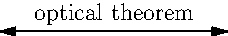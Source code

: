 unitsize(1mm);

pen col = black;

draw(Label("optical theorem", 0.5, N), (0, 0)--(40, 0), col, Arrows);
